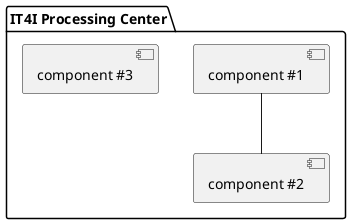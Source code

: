 @startuml

folder "IT4I Processing Center" [[../computational/it4i-pc/index.html]] {
  
  [component #1]
  [component #2]
  [component #3]

  [component #1] -- [component #2]
}

 
   
@enduml